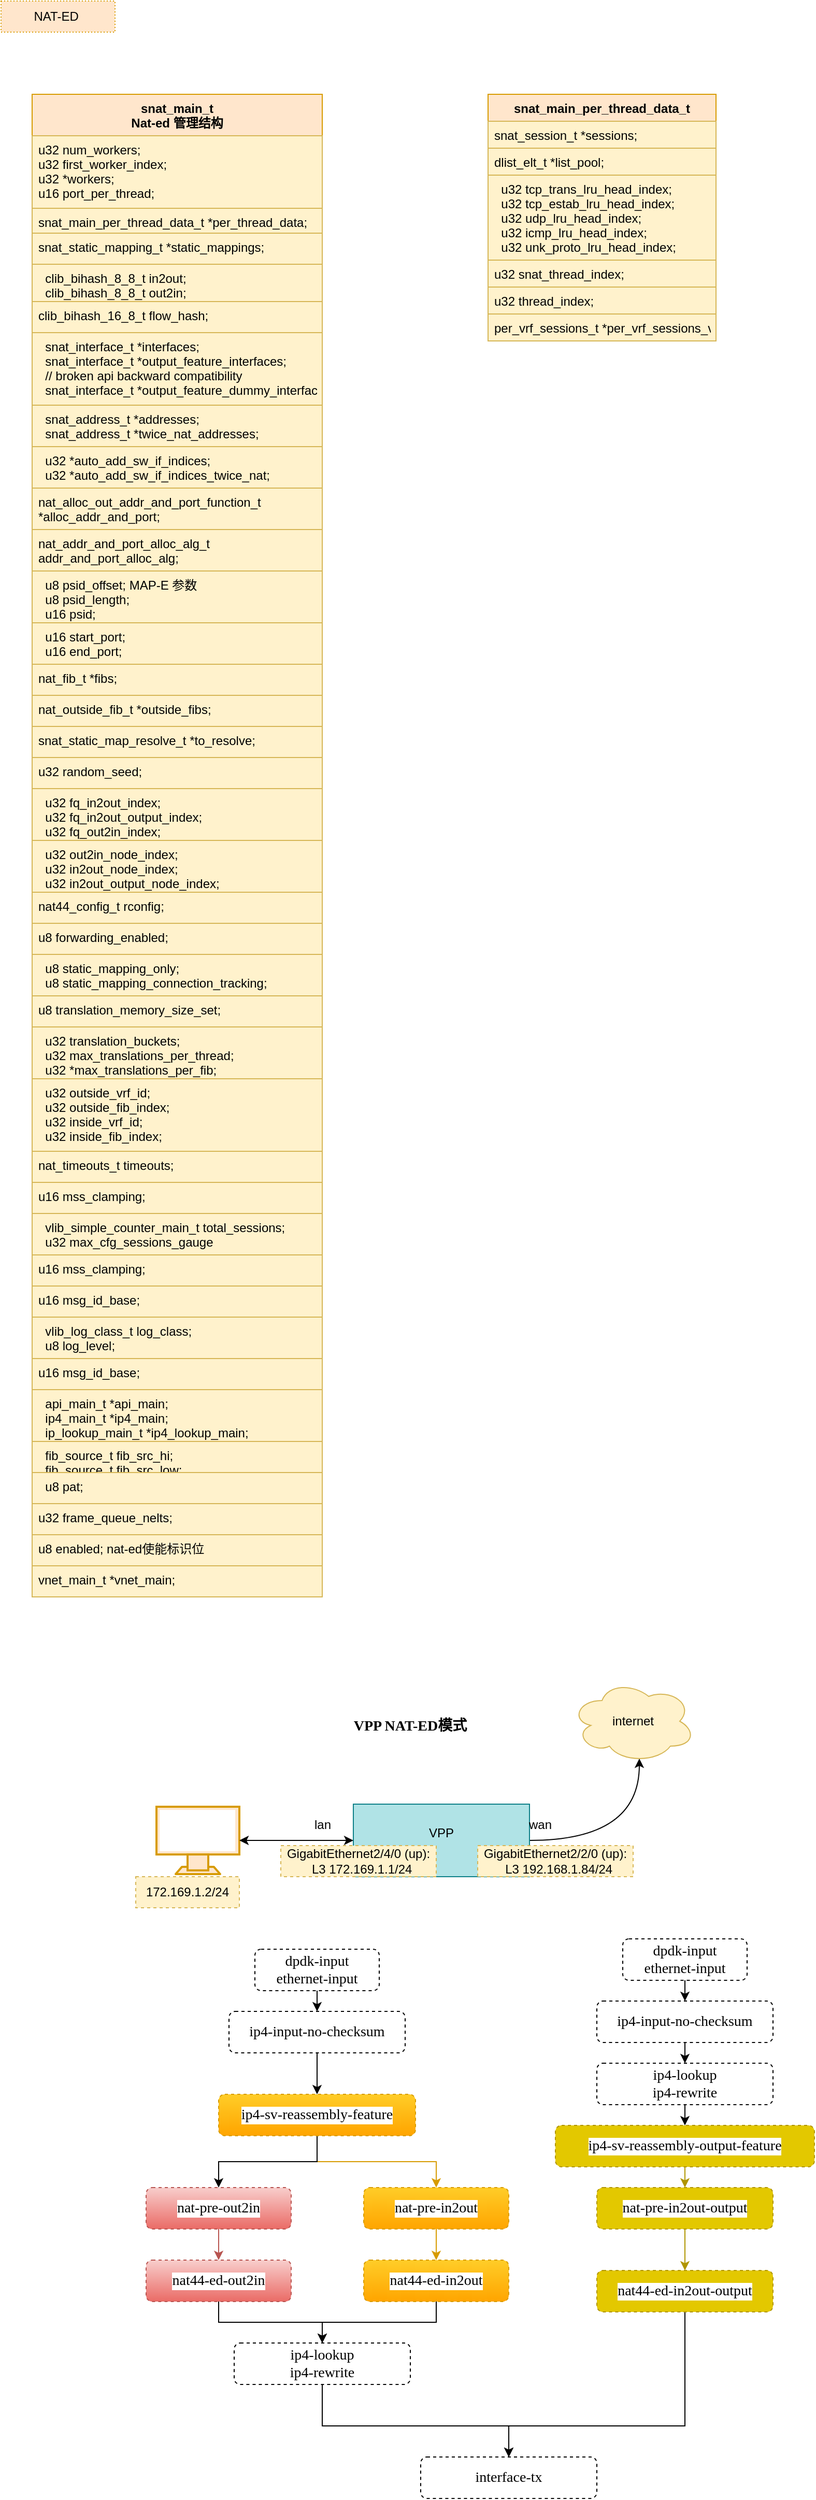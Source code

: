 <mxfile version="16.1.0" type="github">
  <diagram id="l_xTGjEDLuFCOCQ6yGdL" name="Page-1">
    <mxGraphModel dx="2062" dy="1122" grid="1" gridSize="10" guides="1" tooltips="1" connect="1" arrows="1" fold="1" page="1" pageScale="1" pageWidth="827" pageHeight="1169" math="0" shadow="0">
      <root>
        <mxCell id="0" />
        <mxCell id="1" parent="0" />
        <mxCell id="BXAtRn4mZZ8piuDLXr6t-1" value="NAT-ED&amp;nbsp;" style="text;html=1;strokeColor=#d79b00;fillColor=#ffe6cc;align=center;verticalAlign=middle;whiteSpace=wrap;rounded=0;dashed=1;dashPattern=1 2;" parent="1" vertex="1">
          <mxGeometry y="20" width="110" height="30" as="geometry" />
        </mxCell>
        <mxCell id="BXAtRn4mZZ8piuDLXr6t-2" value="snat_main_t&#xa;Nat-ed 管理结构" style="swimlane;fontStyle=1;align=center;verticalAlign=top;childLayout=stackLayout;horizontal=1;startSize=40;horizontalStack=0;resizeParent=1;resizeParentMax=0;resizeLast=0;collapsible=1;marginBottom=0;strokeColor=#d79b00;fillColor=#ffe6cc;" parent="1" vertex="1">
          <mxGeometry x="30" y="110" width="280" height="1450" as="geometry" />
        </mxCell>
        <mxCell id="BXAtRn4mZZ8piuDLXr6t-3" value="u32 num_workers;&#xa;u32 first_worker_index;&#xa;u32 *workers;&#xa;u16 port_per_thread;" style="text;strokeColor=#d6b656;fillColor=#fff2cc;align=left;verticalAlign=top;spacingLeft=4;spacingRight=4;overflow=hidden;rotatable=0;points=[[0,0.5],[1,0.5]];portConstraint=eastwest;" parent="BXAtRn4mZZ8piuDLXr6t-2" vertex="1">
          <mxGeometry y="40" width="280" height="70" as="geometry" />
        </mxCell>
        <mxCell id="BXAtRn4mZZ8piuDLXr6t-5" value="snat_main_per_thread_data_t *per_thread_data;" style="text;strokeColor=#d6b656;fillColor=#fff2cc;align=left;verticalAlign=top;spacingLeft=4;spacingRight=4;overflow=hidden;rotatable=0;points=[[0,0.5],[1,0.5]];portConstraint=eastwest;" parent="BXAtRn4mZZ8piuDLXr6t-2" vertex="1">
          <mxGeometry y="110" width="280" height="24" as="geometry" />
        </mxCell>
        <mxCell id="BXAtRn4mZZ8piuDLXr6t-6" value="snat_static_mapping_t *static_mappings;" style="text;strokeColor=#d6b656;fillColor=#fff2cc;align=left;verticalAlign=top;spacingLeft=4;spacingRight=4;overflow=hidden;rotatable=0;points=[[0,0.5],[1,0.5]];portConstraint=eastwest;" parent="BXAtRn4mZZ8piuDLXr6t-2" vertex="1">
          <mxGeometry y="134" width="280" height="30" as="geometry" />
        </mxCell>
        <mxCell id="BXAtRn4mZZ8piuDLXr6t-7" value="  clib_bihash_8_8_t in2out;&#xa;  clib_bihash_8_8_t out2in;" style="text;strokeColor=#d6b656;fillColor=#fff2cc;align=left;verticalAlign=top;spacingLeft=4;spacingRight=4;overflow=hidden;rotatable=0;points=[[0,0.5],[1,0.5]];portConstraint=eastwest;" parent="BXAtRn4mZZ8piuDLXr6t-2" vertex="1">
          <mxGeometry y="164" width="280" height="36" as="geometry" />
        </mxCell>
        <mxCell id="BXAtRn4mZZ8piuDLXr6t-8" value="clib_bihash_16_8_t flow_hash;" style="text;strokeColor=#d6b656;fillColor=#fff2cc;align=left;verticalAlign=top;spacingLeft=4;spacingRight=4;overflow=hidden;rotatable=0;points=[[0,0.5],[1,0.5]];portConstraint=eastwest;" parent="BXAtRn4mZZ8piuDLXr6t-2" vertex="1">
          <mxGeometry y="200" width="280" height="30" as="geometry" />
        </mxCell>
        <mxCell id="BXAtRn4mZZ8piuDLXr6t-9" value="  snat_interface_t *interfaces;&#xa;  snat_interface_t *output_feature_interfaces;&#xa;  // broken api backward compatibility&#xa;  snat_interface_t *output_feature_dummy_interfaces;" style="text;strokeColor=#d6b656;fillColor=#fff2cc;align=left;verticalAlign=top;spacingLeft=4;spacingRight=4;overflow=hidden;rotatable=0;points=[[0,0.5],[1,0.5]];portConstraint=eastwest;" parent="BXAtRn4mZZ8piuDLXr6t-2" vertex="1">
          <mxGeometry y="230" width="280" height="70" as="geometry" />
        </mxCell>
        <mxCell id="BXAtRn4mZZ8piuDLXr6t-10" value="  snat_address_t *addresses;&#xa;  snat_address_t *twice_nat_addresses;" style="text;strokeColor=#d6b656;fillColor=#fff2cc;align=left;verticalAlign=top;spacingLeft=4;spacingRight=4;overflow=hidden;rotatable=0;points=[[0,0.5],[1,0.5]];portConstraint=eastwest;" parent="BXAtRn4mZZ8piuDLXr6t-2" vertex="1">
          <mxGeometry y="300" width="280" height="40" as="geometry" />
        </mxCell>
        <mxCell id="BXAtRn4mZZ8piuDLXr6t-11" value="  u32 *auto_add_sw_if_indices;&#xa;  u32 *auto_add_sw_if_indices_twice_nat;" style="text;strokeColor=#d6b656;fillColor=#fff2cc;align=left;verticalAlign=top;spacingLeft=4;spacingRight=4;overflow=hidden;rotatable=0;points=[[0,0.5],[1,0.5]];portConstraint=eastwest;" parent="BXAtRn4mZZ8piuDLXr6t-2" vertex="1">
          <mxGeometry y="340" width="280" height="40" as="geometry" />
        </mxCell>
        <mxCell id="BXAtRn4mZZ8piuDLXr6t-12" value="nat_alloc_out_addr_and_port_function_t &#xa;*alloc_addr_and_port;" style="text;strokeColor=#d6b656;fillColor=#fff2cc;align=left;verticalAlign=top;spacingLeft=4;spacingRight=4;overflow=hidden;rotatable=0;points=[[0,0.5],[1,0.5]];portConstraint=eastwest;" parent="BXAtRn4mZZ8piuDLXr6t-2" vertex="1">
          <mxGeometry y="380" width="280" height="40" as="geometry" />
        </mxCell>
        <mxCell id="BXAtRn4mZZ8piuDLXr6t-13" value="nat_addr_and_port_alloc_alg_t &#xa;addr_and_port_alloc_alg;" style="text;strokeColor=#d6b656;fillColor=#fff2cc;align=left;verticalAlign=top;spacingLeft=4;spacingRight=4;overflow=hidden;rotatable=0;points=[[0,0.5],[1,0.5]];portConstraint=eastwest;" parent="BXAtRn4mZZ8piuDLXr6t-2" vertex="1">
          <mxGeometry y="420" width="280" height="40" as="geometry" />
        </mxCell>
        <mxCell id="BXAtRn4mZZ8piuDLXr6t-14" value="  u8 psid_offset; MAP-E 参数&#xa;  u8 psid_length;&#xa;  u16 psid;   " style="text;strokeColor=#d6b656;fillColor=#fff2cc;align=left;verticalAlign=top;spacingLeft=4;spacingRight=4;overflow=hidden;rotatable=0;points=[[0,0.5],[1,0.5]];portConstraint=eastwest;" parent="BXAtRn4mZZ8piuDLXr6t-2" vertex="1">
          <mxGeometry y="460" width="280" height="50" as="geometry" />
        </mxCell>
        <mxCell id="BXAtRn4mZZ8piuDLXr6t-15" value="  u16 start_port;&#xa;  u16 end_port;" style="text;strokeColor=#d6b656;fillColor=#fff2cc;align=left;verticalAlign=top;spacingLeft=4;spacingRight=4;overflow=hidden;rotatable=0;points=[[0,0.5],[1,0.5]];portConstraint=eastwest;" parent="BXAtRn4mZZ8piuDLXr6t-2" vertex="1">
          <mxGeometry y="510" width="280" height="40" as="geometry" />
        </mxCell>
        <mxCell id="BXAtRn4mZZ8piuDLXr6t-16" value="nat_fib_t *fibs;" style="text;strokeColor=#d6b656;fillColor=#fff2cc;align=left;verticalAlign=top;spacingLeft=4;spacingRight=4;overflow=hidden;rotatable=0;points=[[0,0.5],[1,0.5]];portConstraint=eastwest;" parent="BXAtRn4mZZ8piuDLXr6t-2" vertex="1">
          <mxGeometry y="550" width="280" height="30" as="geometry" />
        </mxCell>
        <mxCell id="BXAtRn4mZZ8piuDLXr6t-17" value="nat_outside_fib_t *outside_fibs;" style="text;strokeColor=#d6b656;fillColor=#fff2cc;align=left;verticalAlign=top;spacingLeft=4;spacingRight=4;overflow=hidden;rotatable=0;points=[[0,0.5],[1,0.5]];portConstraint=eastwest;" parent="BXAtRn4mZZ8piuDLXr6t-2" vertex="1">
          <mxGeometry y="580" width="280" height="30" as="geometry" />
        </mxCell>
        <mxCell id="BXAtRn4mZZ8piuDLXr6t-18" value="snat_static_map_resolve_t *to_resolve;" style="text;strokeColor=#d6b656;fillColor=#fff2cc;align=left;verticalAlign=top;spacingLeft=4;spacingRight=4;overflow=hidden;rotatable=0;points=[[0,0.5],[1,0.5]];portConstraint=eastwest;" parent="BXAtRn4mZZ8piuDLXr6t-2" vertex="1">
          <mxGeometry y="610" width="280" height="30" as="geometry" />
        </mxCell>
        <mxCell id="BXAtRn4mZZ8piuDLXr6t-19" value="u32 random_seed;" style="text;strokeColor=#d6b656;fillColor=#fff2cc;align=left;verticalAlign=top;spacingLeft=4;spacingRight=4;overflow=hidden;rotatable=0;points=[[0,0.5],[1,0.5]];portConstraint=eastwest;" parent="BXAtRn4mZZ8piuDLXr6t-2" vertex="1">
          <mxGeometry y="640" width="280" height="30" as="geometry" />
        </mxCell>
        <mxCell id="BXAtRn4mZZ8piuDLXr6t-20" value="  u32 fq_in2out_index;&#xa;  u32 fq_in2out_output_index;&#xa;  u32 fq_out2in_index;" style="text;strokeColor=#d6b656;fillColor=#fff2cc;align=left;verticalAlign=top;spacingLeft=4;spacingRight=4;overflow=hidden;rotatable=0;points=[[0,0.5],[1,0.5]];portConstraint=eastwest;" parent="BXAtRn4mZZ8piuDLXr6t-2" vertex="1">
          <mxGeometry y="670" width="280" height="50" as="geometry" />
        </mxCell>
        <mxCell id="BXAtRn4mZZ8piuDLXr6t-22" value="  u32 out2in_node_index;&#xa;  u32 in2out_node_index;&#xa;  u32 in2out_output_node_index;" style="text;strokeColor=#d6b656;fillColor=#fff2cc;align=left;verticalAlign=top;spacingLeft=4;spacingRight=4;overflow=hidden;rotatable=0;points=[[0,0.5],[1,0.5]];portConstraint=eastwest;" parent="BXAtRn4mZZ8piuDLXr6t-2" vertex="1">
          <mxGeometry y="720" width="280" height="50" as="geometry" />
        </mxCell>
        <mxCell id="BXAtRn4mZZ8piuDLXr6t-21" value="nat44_config_t rconfig;" style="text;strokeColor=#d6b656;fillColor=#fff2cc;align=left;verticalAlign=top;spacingLeft=4;spacingRight=4;overflow=hidden;rotatable=0;points=[[0,0.5],[1,0.5]];portConstraint=eastwest;" parent="BXAtRn4mZZ8piuDLXr6t-2" vertex="1">
          <mxGeometry y="770" width="280" height="30" as="geometry" />
        </mxCell>
        <mxCell id="BXAtRn4mZZ8piuDLXr6t-23" value="u8 forwarding_enabled;" style="text;strokeColor=#d6b656;fillColor=#fff2cc;align=left;verticalAlign=top;spacingLeft=4;spacingRight=4;overflow=hidden;rotatable=0;points=[[0,0.5],[1,0.5]];portConstraint=eastwest;" parent="BXAtRn4mZZ8piuDLXr6t-2" vertex="1">
          <mxGeometry y="800" width="280" height="30" as="geometry" />
        </mxCell>
        <mxCell id="BXAtRn4mZZ8piuDLXr6t-24" value="  u8 static_mapping_only;&#xa;  u8 static_mapping_connection_tracking;" style="text;strokeColor=#d6b656;fillColor=#fff2cc;align=left;verticalAlign=top;spacingLeft=4;spacingRight=4;overflow=hidden;rotatable=0;points=[[0,0.5],[1,0.5]];portConstraint=eastwest;" parent="BXAtRn4mZZ8piuDLXr6t-2" vertex="1">
          <mxGeometry y="830" width="280" height="40" as="geometry" />
        </mxCell>
        <mxCell id="BXAtRn4mZZ8piuDLXr6t-25" value="u8 translation_memory_size_set;" style="text;strokeColor=#d6b656;fillColor=#fff2cc;align=left;verticalAlign=top;spacingLeft=4;spacingRight=4;overflow=hidden;rotatable=0;points=[[0,0.5],[1,0.5]];portConstraint=eastwest;" parent="BXAtRn4mZZ8piuDLXr6t-2" vertex="1">
          <mxGeometry y="870" width="280" height="30" as="geometry" />
        </mxCell>
        <mxCell id="BXAtRn4mZZ8piuDLXr6t-26" value="  u32 translation_buckets;&#xa;  u32 max_translations_per_thread;&#xa;  u32 *max_translations_per_fib;" style="text;strokeColor=#d6b656;fillColor=#fff2cc;align=left;verticalAlign=top;spacingLeft=4;spacingRight=4;overflow=hidden;rotatable=0;points=[[0,0.5],[1,0.5]];portConstraint=eastwest;" parent="BXAtRn4mZZ8piuDLXr6t-2" vertex="1">
          <mxGeometry y="900" width="280" height="50" as="geometry" />
        </mxCell>
        <mxCell id="BXAtRn4mZZ8piuDLXr6t-27" value="  u32 outside_vrf_id;&#xa;  u32 outside_fib_index;&#xa;  u32 inside_vrf_id;&#xa;  u32 inside_fib_index;" style="text;strokeColor=#d6b656;fillColor=#fff2cc;align=left;verticalAlign=top;spacingLeft=4;spacingRight=4;overflow=hidden;rotatable=0;points=[[0,0.5],[1,0.5]];portConstraint=eastwest;" parent="BXAtRn4mZZ8piuDLXr6t-2" vertex="1">
          <mxGeometry y="950" width="280" height="70" as="geometry" />
        </mxCell>
        <mxCell id="BXAtRn4mZZ8piuDLXr6t-28" value="nat_timeouts_t timeouts;" style="text;strokeColor=#d6b656;fillColor=#fff2cc;align=left;verticalAlign=top;spacingLeft=4;spacingRight=4;overflow=hidden;rotatable=0;points=[[0,0.5],[1,0.5]];portConstraint=eastwest;" parent="BXAtRn4mZZ8piuDLXr6t-2" vertex="1">
          <mxGeometry y="1020" width="280" height="30" as="geometry" />
        </mxCell>
        <mxCell id="BXAtRn4mZZ8piuDLXr6t-29" value="u16 mss_clamping;" style="text;strokeColor=#d6b656;fillColor=#fff2cc;align=left;verticalAlign=top;spacingLeft=4;spacingRight=4;overflow=hidden;rotatable=0;points=[[0,0.5],[1,0.5]];portConstraint=eastwest;" parent="BXAtRn4mZZ8piuDLXr6t-2" vertex="1">
          <mxGeometry y="1050" width="280" height="30" as="geometry" />
        </mxCell>
        <mxCell id="BXAtRn4mZZ8piuDLXr6t-30" value="  vlib_simple_counter_main_t total_sessions;&#xa;  u32 max_cfg_sessions_gauge" style="text;strokeColor=#d6b656;fillColor=#fff2cc;align=left;verticalAlign=top;spacingLeft=4;spacingRight=4;overflow=hidden;rotatable=0;points=[[0,0.5],[1,0.5]];portConstraint=eastwest;" parent="BXAtRn4mZZ8piuDLXr6t-2" vertex="1">
          <mxGeometry y="1080" width="280" height="40" as="geometry" />
        </mxCell>
        <mxCell id="BXAtRn4mZZ8piuDLXr6t-31" value="u16 mss_clamping;" style="text;strokeColor=#d6b656;fillColor=#fff2cc;align=left;verticalAlign=top;spacingLeft=4;spacingRight=4;overflow=hidden;rotatable=0;points=[[0,0.5],[1,0.5]];portConstraint=eastwest;" parent="BXAtRn4mZZ8piuDLXr6t-2" vertex="1">
          <mxGeometry y="1120" width="280" height="30" as="geometry" />
        </mxCell>
        <mxCell id="BXAtRn4mZZ8piuDLXr6t-32" value="u16 msg_id_base;" style="text;strokeColor=#d6b656;fillColor=#fff2cc;align=left;verticalAlign=top;spacingLeft=4;spacingRight=4;overflow=hidden;rotatable=0;points=[[0,0.5],[1,0.5]];portConstraint=eastwest;" parent="BXAtRn4mZZ8piuDLXr6t-2" vertex="1">
          <mxGeometry y="1150" width="280" height="30" as="geometry" />
        </mxCell>
        <mxCell id="BXAtRn4mZZ8piuDLXr6t-33" value="  vlib_log_class_t log_class;&#xa;  u8 log_level;" style="text;strokeColor=#d6b656;fillColor=#fff2cc;align=left;verticalAlign=top;spacingLeft=4;spacingRight=4;overflow=hidden;rotatable=0;points=[[0,0.5],[1,0.5]];portConstraint=eastwest;" parent="BXAtRn4mZZ8piuDLXr6t-2" vertex="1">
          <mxGeometry y="1180" width="280" height="40" as="geometry" />
        </mxCell>
        <mxCell id="BXAtRn4mZZ8piuDLXr6t-34" value="u16 msg_id_base;" style="text;strokeColor=#d6b656;fillColor=#fff2cc;align=left;verticalAlign=top;spacingLeft=4;spacingRight=4;overflow=hidden;rotatable=0;points=[[0,0.5],[1,0.5]];portConstraint=eastwest;" parent="BXAtRn4mZZ8piuDLXr6t-2" vertex="1">
          <mxGeometry y="1220" width="280" height="30" as="geometry" />
        </mxCell>
        <mxCell id="BXAtRn4mZZ8piuDLXr6t-35" value="  api_main_t *api_main;&#xa;  ip4_main_t *ip4_main;&#xa;  ip_lookup_main_t *ip4_lookup_main;" style="text;strokeColor=#d6b656;fillColor=#fff2cc;align=left;verticalAlign=top;spacingLeft=4;spacingRight=4;overflow=hidden;rotatable=0;points=[[0,0.5],[1,0.5]];portConstraint=eastwest;" parent="BXAtRn4mZZ8piuDLXr6t-2" vertex="1">
          <mxGeometry y="1250" width="280" height="50" as="geometry" />
        </mxCell>
        <mxCell id="BXAtRn4mZZ8piuDLXr6t-36" value="  fib_source_t fib_src_hi;&#xa;  fib_source_t fib_src_low;" style="text;strokeColor=#d6b656;fillColor=#fff2cc;align=left;verticalAlign=top;spacingLeft=4;spacingRight=4;overflow=hidden;rotatable=0;points=[[0,0.5],[1,0.5]];portConstraint=eastwest;" parent="BXAtRn4mZZ8piuDLXr6t-2" vertex="1">
          <mxGeometry y="1300" width="280" height="30" as="geometry" />
        </mxCell>
        <mxCell id="BXAtRn4mZZ8piuDLXr6t-37" value="  u8 pat;" style="text;strokeColor=#d6b656;fillColor=#fff2cc;align=left;verticalAlign=top;spacingLeft=4;spacingRight=4;overflow=hidden;rotatable=0;points=[[0,0.5],[1,0.5]];portConstraint=eastwest;" parent="BXAtRn4mZZ8piuDLXr6t-2" vertex="1">
          <mxGeometry y="1330" width="280" height="30" as="geometry" />
        </mxCell>
        <mxCell id="BXAtRn4mZZ8piuDLXr6t-38" value="u32 frame_queue_nelts;" style="text;strokeColor=#d6b656;fillColor=#fff2cc;align=left;verticalAlign=top;spacingLeft=4;spacingRight=4;overflow=hidden;rotatable=0;points=[[0,0.5],[1,0.5]];portConstraint=eastwest;" parent="BXAtRn4mZZ8piuDLXr6t-2" vertex="1">
          <mxGeometry y="1360" width="280" height="30" as="geometry" />
        </mxCell>
        <mxCell id="BXAtRn4mZZ8piuDLXr6t-39" value="u8 enabled; nat-ed使能标识位" style="text;strokeColor=#d6b656;fillColor=#fff2cc;align=left;verticalAlign=top;spacingLeft=4;spacingRight=4;overflow=hidden;rotatable=0;points=[[0,0.5],[1,0.5]];portConstraint=eastwest;" parent="BXAtRn4mZZ8piuDLXr6t-2" vertex="1">
          <mxGeometry y="1390" width="280" height="30" as="geometry" />
        </mxCell>
        <mxCell id="BXAtRn4mZZ8piuDLXr6t-40" value="vnet_main_t *vnet_main;" style="text;strokeColor=#d6b656;fillColor=#fff2cc;align=left;verticalAlign=top;spacingLeft=4;spacingRight=4;overflow=hidden;rotatable=0;points=[[0,0.5],[1,0.5]];portConstraint=eastwest;" parent="BXAtRn4mZZ8piuDLXr6t-2" vertex="1">
          <mxGeometry y="1420" width="280" height="30" as="geometry" />
        </mxCell>
        <mxCell id="BXAtRn4mZZ8piuDLXr6t-41" value="snat_main_per_thread_data_t" style="swimlane;fontStyle=1;align=center;verticalAlign=top;childLayout=stackLayout;horizontal=1;startSize=26;horizontalStack=0;resizeParent=1;resizeParentMax=0;resizeLast=0;collapsible=1;marginBottom=0;strokeColor=#d79b00;fillColor=#ffe6cc;" parent="1" vertex="1">
          <mxGeometry x="470" y="110" width="220" height="238" as="geometry" />
        </mxCell>
        <mxCell id="BXAtRn4mZZ8piuDLXr6t-42" value="snat_session_t *sessions;" style="text;strokeColor=#d6b656;fillColor=#fff2cc;align=left;verticalAlign=top;spacingLeft=4;spacingRight=4;overflow=hidden;rotatable=0;points=[[0,0.5],[1,0.5]];portConstraint=eastwest;" parent="BXAtRn4mZZ8piuDLXr6t-41" vertex="1">
          <mxGeometry y="26" width="220" height="26" as="geometry" />
        </mxCell>
        <mxCell id="BXAtRn4mZZ8piuDLXr6t-44" value="dlist_elt_t *list_pool;" style="text;strokeColor=#d6b656;fillColor=#fff2cc;align=left;verticalAlign=top;spacingLeft=4;spacingRight=4;overflow=hidden;rotatable=0;points=[[0,0.5],[1,0.5]];portConstraint=eastwest;" parent="BXAtRn4mZZ8piuDLXr6t-41" vertex="1">
          <mxGeometry y="52" width="220" height="26" as="geometry" />
        </mxCell>
        <mxCell id="BXAtRn4mZZ8piuDLXr6t-45" value="  u32 tcp_trans_lru_head_index;&#xa;  u32 tcp_estab_lru_head_index;&#xa;  u32 udp_lru_head_index;&#xa;  u32 icmp_lru_head_index;&#xa;  u32 unk_proto_lru_head_index;" style="text;strokeColor=#d6b656;fillColor=#fff2cc;align=left;verticalAlign=top;spacingLeft=4;spacingRight=4;overflow=hidden;rotatable=0;points=[[0,0.5],[1,0.5]];portConstraint=eastwest;" parent="BXAtRn4mZZ8piuDLXr6t-41" vertex="1">
          <mxGeometry y="78" width="220" height="82" as="geometry" />
        </mxCell>
        <mxCell id="BXAtRn4mZZ8piuDLXr6t-46" value="u32 snat_thread_index;" style="text;strokeColor=#d6b656;fillColor=#fff2cc;align=left;verticalAlign=top;spacingLeft=4;spacingRight=4;overflow=hidden;rotatable=0;points=[[0,0.5],[1,0.5]];portConstraint=eastwest;" parent="BXAtRn4mZZ8piuDLXr6t-41" vertex="1">
          <mxGeometry y="160" width="220" height="26" as="geometry" />
        </mxCell>
        <mxCell id="BXAtRn4mZZ8piuDLXr6t-47" value="u32 thread_index;" style="text;strokeColor=#d6b656;fillColor=#fff2cc;align=left;verticalAlign=top;spacingLeft=4;spacingRight=4;overflow=hidden;rotatable=0;points=[[0,0.5],[1,0.5]];portConstraint=eastwest;" parent="BXAtRn4mZZ8piuDLXr6t-41" vertex="1">
          <mxGeometry y="186" width="220" height="26" as="geometry" />
        </mxCell>
        <mxCell id="BXAtRn4mZZ8piuDLXr6t-48" value="per_vrf_sessions_t *per_vrf_sessions_vec;" style="text;strokeColor=#d6b656;fillColor=#fff2cc;align=left;verticalAlign=top;spacingLeft=4;spacingRight=4;overflow=hidden;rotatable=0;points=[[0,0.5],[1,0.5]];portConstraint=eastwest;" parent="BXAtRn4mZZ8piuDLXr6t-41" vertex="1">
          <mxGeometry y="212" width="220" height="26" as="geometry" />
        </mxCell>
        <mxCell id="BXAtRn4mZZ8piuDLXr6t-50" value="" style="verticalAlign=top;verticalLabelPosition=bottom;labelPosition=center;align=center;html=1;outlineConnect=0;fillColor=#ffe6cc;strokeColor=#d79b00;gradientDirection=north;strokeWidth=2;shape=mxgraph.networks.monitor;" parent="1" vertex="1">
          <mxGeometry x="150" y="1762.5" width="80" height="65" as="geometry" />
        </mxCell>
        <mxCell id="BXAtRn4mZZ8piuDLXr6t-53" style="edgeStyle=orthogonalEdgeStyle;curved=1;rounded=0;orthogonalLoop=1;jettySize=auto;html=1;exitX=1;exitY=0.5;exitDx=0;exitDy=0;entryX=0.55;entryY=0.95;entryDx=0;entryDy=0;entryPerimeter=0;" parent="1" source="BXAtRn4mZZ8piuDLXr6t-51" target="BXAtRn4mZZ8piuDLXr6t-52" edge="1">
          <mxGeometry relative="1" as="geometry" />
        </mxCell>
        <mxCell id="BXAtRn4mZZ8piuDLXr6t-51" value="VPP&lt;br&gt;&lt;br&gt;" style="rounded=0;whiteSpace=wrap;html=1;strokeColor=#0e8088;fillColor=#b0e3e6;" parent="1" vertex="1">
          <mxGeometry x="340" y="1760" width="170" height="70" as="geometry" />
        </mxCell>
        <mxCell id="BXAtRn4mZZ8piuDLXr6t-52" value="internet" style="ellipse;shape=cloud;whiteSpace=wrap;html=1;strokeColor=#d6b656;fillColor=#fff2cc;" parent="1" vertex="1">
          <mxGeometry x="550" y="1640" width="120" height="80" as="geometry" />
        </mxCell>
        <mxCell id="BXAtRn4mZZ8piuDLXr6t-54" value="&lt;div&gt;GigabitEthernet2/2/0 (up):&lt;/div&gt;&lt;div&gt;&amp;nbsp; L3 192.168.1.84/24&lt;/div&gt;" style="text;html=1;strokeColor=#d6b656;fillColor=#fff2cc;align=center;verticalAlign=middle;whiteSpace=wrap;rounded=0;dashed=1;" parent="1" vertex="1">
          <mxGeometry x="460" y="1800" width="150" height="30" as="geometry" />
        </mxCell>
        <mxCell id="BXAtRn4mZZ8piuDLXr6t-55" value="&lt;div&gt;GigabitEthernet2/4/0 (up):&lt;/div&gt;&lt;div&gt;&amp;nbsp; L3 172.169.1.1/24&lt;/div&gt;" style="text;html=1;strokeColor=#d6b656;fillColor=#fff2cc;align=center;verticalAlign=middle;whiteSpace=wrap;rounded=0;dashed=1;" parent="1" vertex="1">
          <mxGeometry x="270" y="1800" width="150" height="30" as="geometry" />
        </mxCell>
        <mxCell id="BXAtRn4mZZ8piuDLXr6t-56" value="" style="endArrow=classic;startArrow=classic;html=1;rounded=0;curved=1;exitX=1;exitY=0.5;exitDx=0;exitDy=0;exitPerimeter=0;entryX=0;entryY=0.5;entryDx=0;entryDy=0;" parent="1" source="BXAtRn4mZZ8piuDLXr6t-50" target="BXAtRn4mZZ8piuDLXr6t-51" edge="1">
          <mxGeometry width="50" height="50" relative="1" as="geometry">
            <mxPoint x="240" y="1800" as="sourcePoint" />
            <mxPoint x="290" y="1750" as="targetPoint" />
          </mxGeometry>
        </mxCell>
        <mxCell id="BXAtRn4mZZ8piuDLXr6t-57" value="wan" style="text;html=1;align=center;verticalAlign=middle;resizable=0;points=[];autosize=1;strokeColor=none;fillColor=none;" parent="1" vertex="1">
          <mxGeometry x="500" y="1770" width="40" height="20" as="geometry" />
        </mxCell>
        <mxCell id="BXAtRn4mZZ8piuDLXr6t-58" value="lan" style="text;html=1;align=center;verticalAlign=middle;resizable=0;points=[];autosize=1;strokeColor=none;fillColor=none;" parent="1" vertex="1">
          <mxGeometry x="295" y="1770" width="30" height="20" as="geometry" />
        </mxCell>
        <mxCell id="BXAtRn4mZZ8piuDLXr6t-59" value="172.169.1.2/24" style="text;html=1;strokeColor=#d6b656;fillColor=#fff2cc;align=center;verticalAlign=middle;whiteSpace=wrap;rounded=0;dashed=1;" parent="1" vertex="1">
          <mxGeometry x="130" y="1830" width="100" height="30" as="geometry" />
        </mxCell>
        <mxCell id="BXAtRn4mZZ8piuDLXr6t-60" value="VPP NAT-ED模式" style="text;html=1;strokeColor=none;fillColor=none;align=center;verticalAlign=middle;whiteSpace=wrap;rounded=0;dashed=1;fontStyle=1;fontSize=14;labelBackgroundColor=default;labelBorderColor=none;shadow=0;sketch=0;glass=0;fontFamily=Comic Sans MS;" parent="1" vertex="1">
          <mxGeometry x="320" y="1670" width="150" height="30" as="geometry" />
        </mxCell>
        <mxCell id="BXAtRn4mZZ8piuDLXr6t-63" value="" style="edgeStyle=orthogonalEdgeStyle;curved=1;rounded=0;orthogonalLoop=1;jettySize=auto;html=1;fontFamily=Comic Sans MS;fontSize=14;" parent="1" source="BXAtRn4mZZ8piuDLXr6t-61" target="BXAtRn4mZZ8piuDLXr6t-62" edge="1">
          <mxGeometry relative="1" as="geometry" />
        </mxCell>
        <mxCell id="BXAtRn4mZZ8piuDLXr6t-61" value="dpdk-input&lt;br&gt;ethernet-input" style="rounded=1;whiteSpace=wrap;html=1;shadow=0;glass=0;dashed=1;labelBackgroundColor=default;labelBorderColor=none;sketch=0;fontFamily=Comic Sans MS;fontSize=14;strokeColor=default;" parent="1" vertex="1">
          <mxGeometry x="245" y="1900" width="120" height="40" as="geometry" />
        </mxCell>
        <mxCell id="BXAtRn4mZZ8piuDLXr6t-65" value="" style="edgeStyle=orthogonalEdgeStyle;curved=1;rounded=0;orthogonalLoop=1;jettySize=auto;html=1;fontFamily=Comic Sans MS;fontSize=14;" parent="1" source="BXAtRn4mZZ8piuDLXr6t-62" target="BXAtRn4mZZ8piuDLXr6t-64" edge="1">
          <mxGeometry relative="1" as="geometry" />
        </mxCell>
        <mxCell id="BXAtRn4mZZ8piuDLXr6t-62" value="ip4-input-no-checksum" style="rounded=1;whiteSpace=wrap;html=1;shadow=0;glass=0;dashed=1;labelBackgroundColor=default;labelBorderColor=none;sketch=0;fontFamily=Comic Sans MS;fontSize=14;strokeColor=default;" parent="1" vertex="1">
          <mxGeometry x="220" y="1960" width="170" height="40" as="geometry" />
        </mxCell>
        <mxCell id="BXAtRn4mZZ8piuDLXr6t-67" value="" style="edgeStyle=orthogonalEdgeStyle;rounded=0;orthogonalLoop=1;jettySize=auto;html=1;fontFamily=Comic Sans MS;fontSize=14;fillColor=#ffcd28;strokeColor=#d79b00;gradientColor=#ffa500;" parent="1" source="BXAtRn4mZZ8piuDLXr6t-64" target="BXAtRn4mZZ8piuDLXr6t-66" edge="1">
          <mxGeometry relative="1" as="geometry" />
        </mxCell>
        <mxCell id="BXAtRn4mZZ8piuDLXr6t-153" style="edgeStyle=orthogonalEdgeStyle;rounded=0;orthogonalLoop=1;jettySize=auto;html=1;exitX=0.5;exitY=1;exitDx=0;exitDy=0;entryX=0.5;entryY=0;entryDx=0;entryDy=0;fontFamily=Comic Sans MS;fontSize=14;" parent="1" source="BXAtRn4mZZ8piuDLXr6t-64" target="BXAtRn4mZZ8piuDLXr6t-150" edge="1">
          <mxGeometry relative="1" as="geometry" />
        </mxCell>
        <mxCell id="BXAtRn4mZZ8piuDLXr6t-64" value="ip4-sv-reassembly-feature" style="rounded=1;whiteSpace=wrap;html=1;shadow=0;glass=0;dashed=1;labelBackgroundColor=default;labelBorderColor=none;sketch=0;fontFamily=Comic Sans MS;fontSize=14;strokeColor=#d79b00;fillColor=#ffcd28;gradientColor=#ffa500;" parent="1" vertex="1">
          <mxGeometry x="210" y="2040" width="190" height="40" as="geometry" />
        </mxCell>
        <mxCell id="BXAtRn4mZZ8piuDLXr6t-69" value="" style="edgeStyle=orthogonalEdgeStyle;curved=1;rounded=0;orthogonalLoop=1;jettySize=auto;html=1;fontFamily=Comic Sans MS;fontSize=14;fillColor=#ffcd28;strokeColor=#d79b00;gradientColor=#ffa500;" parent="1" source="BXAtRn4mZZ8piuDLXr6t-66" target="BXAtRn4mZZ8piuDLXr6t-68" edge="1">
          <mxGeometry relative="1" as="geometry" />
        </mxCell>
        <mxCell id="BXAtRn4mZZ8piuDLXr6t-66" value="nat-pre-in2out" style="rounded=1;whiteSpace=wrap;html=1;shadow=0;glass=0;dashed=1;labelBackgroundColor=default;labelBorderColor=none;sketch=0;fontFamily=Comic Sans MS;fontSize=14;strokeColor=#d79b00;fillColor=#ffcd28;gradientColor=#ffa500;" parent="1" vertex="1">
          <mxGeometry x="350" y="2130" width="140" height="40" as="geometry" />
        </mxCell>
        <mxCell id="BXAtRn4mZZ8piuDLXr6t-73" value="" style="edgeStyle=orthogonalEdgeStyle;rounded=0;orthogonalLoop=1;jettySize=auto;html=1;fontFamily=Comic Sans MS;fontSize=14;" parent="1" source="BXAtRn4mZZ8piuDLXr6t-68" target="BXAtRn4mZZ8piuDLXr6t-70" edge="1">
          <mxGeometry relative="1" as="geometry" />
        </mxCell>
        <mxCell id="BXAtRn4mZZ8piuDLXr6t-68" value="nat44-ed-in2out" style="rounded=1;whiteSpace=wrap;html=1;shadow=0;glass=0;dashed=1;labelBackgroundColor=default;labelBorderColor=none;sketch=0;fontFamily=Comic Sans MS;fontSize=14;strokeColor=#d79b00;fillColor=#ffcd28;gradientColor=#ffa500;" parent="1" vertex="1">
          <mxGeometry x="350" y="2200" width="140" height="40" as="geometry" />
        </mxCell>
        <mxCell id="BXAtRn4mZZ8piuDLXr6t-75" value="" style="edgeStyle=orthogonalEdgeStyle;rounded=0;orthogonalLoop=1;jettySize=auto;html=1;fontFamily=Comic Sans MS;fontSize=14;" parent="1" source="BXAtRn4mZZ8piuDLXr6t-70" target="BXAtRn4mZZ8piuDLXr6t-74" edge="1">
          <mxGeometry relative="1" as="geometry">
            <Array as="points">
              <mxPoint x="310" y="2360" />
              <mxPoint x="490" y="2360" />
            </Array>
          </mxGeometry>
        </mxCell>
        <mxCell id="BXAtRn4mZZ8piuDLXr6t-70" value="ip4-lookup&lt;br&gt;ip4-rewrite" style="rounded=1;whiteSpace=wrap;html=1;shadow=0;glass=0;dashed=1;labelBackgroundColor=default;labelBorderColor=none;sketch=0;fontFamily=Comic Sans MS;fontSize=14;strokeColor=default;" parent="1" vertex="1">
          <mxGeometry x="225" y="2280" width="170" height="40" as="geometry" />
        </mxCell>
        <mxCell id="BXAtRn4mZZ8piuDLXr6t-74" value="interface-tx" style="rounded=1;whiteSpace=wrap;html=1;shadow=0;glass=0;dashed=1;labelBackgroundColor=default;labelBorderColor=none;sketch=0;fontFamily=Comic Sans MS;fontSize=14;strokeColor=default;" parent="1" vertex="1">
          <mxGeometry x="405" y="2390" width="170" height="40" as="geometry" />
        </mxCell>
        <mxCell id="BXAtRn4mZZ8piuDLXr6t-76" value="" style="edgeStyle=orthogonalEdgeStyle;curved=1;rounded=0;orthogonalLoop=1;jettySize=auto;html=1;fontFamily=Comic Sans MS;fontSize=14;" parent="1" source="BXAtRn4mZZ8piuDLXr6t-77" target="BXAtRn4mZZ8piuDLXr6t-78" edge="1">
          <mxGeometry relative="1" as="geometry" />
        </mxCell>
        <mxCell id="BXAtRn4mZZ8piuDLXr6t-77" value="dpdk-input&lt;br&gt;ethernet-input" style="rounded=1;whiteSpace=wrap;html=1;shadow=0;glass=0;dashed=1;labelBackgroundColor=default;labelBorderColor=none;sketch=0;fontFamily=Comic Sans MS;fontSize=14;strokeColor=default;" parent="1" vertex="1">
          <mxGeometry x="600" y="1890" width="120" height="40" as="geometry" />
        </mxCell>
        <mxCell id="BXAtRn4mZZ8piuDLXr6t-80" value="" style="edgeStyle=orthogonalEdgeStyle;curved=1;rounded=0;orthogonalLoop=1;jettySize=auto;html=1;fontFamily=Comic Sans MS;fontSize=14;" parent="1" source="BXAtRn4mZZ8piuDLXr6t-78" target="BXAtRn4mZZ8piuDLXr6t-79" edge="1">
          <mxGeometry relative="1" as="geometry" />
        </mxCell>
        <mxCell id="BXAtRn4mZZ8piuDLXr6t-78" value="ip4-input-no-checksum" style="rounded=1;whiteSpace=wrap;html=1;shadow=0;glass=0;dashed=1;labelBackgroundColor=default;labelBorderColor=none;sketch=0;fontFamily=Comic Sans MS;fontSize=14;strokeColor=default;" parent="1" vertex="1">
          <mxGeometry x="575" y="1950" width="170" height="40" as="geometry" />
        </mxCell>
        <mxCell id="BXAtRn4mZZ8piuDLXr6t-82" value="" style="edgeStyle=orthogonalEdgeStyle;curved=1;rounded=0;orthogonalLoop=1;jettySize=auto;html=1;fontFamily=Comic Sans MS;fontSize=14;" parent="1" source="BXAtRn4mZZ8piuDLXr6t-79" target="BXAtRn4mZZ8piuDLXr6t-81" edge="1">
          <mxGeometry relative="1" as="geometry" />
        </mxCell>
        <mxCell id="BXAtRn4mZZ8piuDLXr6t-79" value="ip4-lookup&lt;br&gt;ip4-rewrite" style="rounded=1;whiteSpace=wrap;html=1;shadow=0;glass=0;dashed=1;labelBackgroundColor=default;labelBorderColor=none;sketch=0;fontFamily=Comic Sans MS;fontSize=14;strokeColor=default;" parent="1" vertex="1">
          <mxGeometry x="575" y="2010" width="170" height="40" as="geometry" />
        </mxCell>
        <mxCell id="BXAtRn4mZZ8piuDLXr6t-84" value="" style="edgeStyle=orthogonalEdgeStyle;curved=1;rounded=0;orthogonalLoop=1;jettySize=auto;html=1;fontFamily=Comic Sans MS;fontSize=14;fillColor=#e3c800;strokeColor=#B09500;" parent="1" source="BXAtRn4mZZ8piuDLXr6t-81" target="BXAtRn4mZZ8piuDLXr6t-83" edge="1">
          <mxGeometry relative="1" as="geometry" />
        </mxCell>
        <mxCell id="BXAtRn4mZZ8piuDLXr6t-81" value="ip4-sv-reassembly-output-feature" style="rounded=1;whiteSpace=wrap;html=1;shadow=0;glass=0;dashed=1;labelBackgroundColor=default;labelBorderColor=none;sketch=0;fontFamily=Comic Sans MS;fontSize=14;strokeColor=#B09500;fillColor=#e3c800;fontColor=#000000;" parent="1" vertex="1">
          <mxGeometry x="535" y="2070" width="250" height="40" as="geometry" />
        </mxCell>
        <mxCell id="BXAtRn4mZZ8piuDLXr6t-86" value="" style="edgeStyle=orthogonalEdgeStyle;curved=1;rounded=0;orthogonalLoop=1;jettySize=auto;html=1;fontFamily=Comic Sans MS;fontSize=14;fillColor=#e3c800;strokeColor=#B09500;" parent="1" source="BXAtRn4mZZ8piuDLXr6t-83" target="BXAtRn4mZZ8piuDLXr6t-85" edge="1">
          <mxGeometry relative="1" as="geometry" />
        </mxCell>
        <mxCell id="BXAtRn4mZZ8piuDLXr6t-83" value="nat-pre-in2out-output" style="rounded=1;whiteSpace=wrap;html=1;shadow=0;glass=0;dashed=1;labelBackgroundColor=default;labelBorderColor=none;sketch=0;fontFamily=Comic Sans MS;fontSize=14;strokeColor=#B09500;fillColor=#e3c800;fontColor=#000000;" parent="1" vertex="1">
          <mxGeometry x="575" y="2130" width="170" height="40" as="geometry" />
        </mxCell>
        <mxCell id="BXAtRn4mZZ8piuDLXr6t-87" value="" style="edgeStyle=orthogonalEdgeStyle;rounded=0;orthogonalLoop=1;jettySize=auto;html=1;fontFamily=Comic Sans MS;fontSize=14;" parent="1" source="BXAtRn4mZZ8piuDLXr6t-85" target="BXAtRn4mZZ8piuDLXr6t-74" edge="1">
          <mxGeometry relative="1" as="geometry">
            <Array as="points">
              <mxPoint x="660" y="2360" />
              <mxPoint x="490" y="2360" />
            </Array>
          </mxGeometry>
        </mxCell>
        <mxCell id="BXAtRn4mZZ8piuDLXr6t-85" value="nat44-ed-in2out-output" style="rounded=1;whiteSpace=wrap;html=1;shadow=0;glass=0;dashed=1;labelBackgroundColor=default;labelBorderColor=none;sketch=0;fontFamily=Comic Sans MS;fontSize=14;strokeColor=#B09500;fillColor=#e3c800;fontColor=#000000;" parent="1" vertex="1">
          <mxGeometry x="575" y="2210" width="170" height="40" as="geometry" />
        </mxCell>
        <mxCell id="BXAtRn4mZZ8piuDLXr6t-149" value="" style="edgeStyle=orthogonalEdgeStyle;curved=1;rounded=0;orthogonalLoop=1;jettySize=auto;html=1;fontFamily=Comic Sans MS;fontSize=14;fillColor=#f8cecc;strokeColor=#b85450;gradientColor=#ea6b66;" parent="1" source="BXAtRn4mZZ8piuDLXr6t-150" target="BXAtRn4mZZ8piuDLXr6t-151" edge="1">
          <mxGeometry relative="1" as="geometry" />
        </mxCell>
        <mxCell id="BXAtRn4mZZ8piuDLXr6t-150" value="nat-pre-out2in" style="rounded=1;whiteSpace=wrap;html=1;shadow=0;glass=0;dashed=1;labelBackgroundColor=default;labelBorderColor=none;sketch=0;fontFamily=Comic Sans MS;fontSize=14;strokeColor=#b85450;fillColor=#f8cecc;gradientColor=#ea6b66;" parent="1" vertex="1">
          <mxGeometry x="140" y="2130" width="140" height="40" as="geometry" />
        </mxCell>
        <mxCell id="BXAtRn4mZZ8piuDLXr6t-154" style="edgeStyle=orthogonalEdgeStyle;rounded=0;orthogonalLoop=1;jettySize=auto;html=1;exitX=0.5;exitY=1;exitDx=0;exitDy=0;entryX=0.5;entryY=0;entryDx=0;entryDy=0;fontFamily=Comic Sans MS;fontSize=14;" parent="1" source="BXAtRn4mZZ8piuDLXr6t-151" target="BXAtRn4mZZ8piuDLXr6t-70" edge="1">
          <mxGeometry relative="1" as="geometry" />
        </mxCell>
        <mxCell id="BXAtRn4mZZ8piuDLXr6t-151" value="nat44-ed-out2in" style="rounded=1;whiteSpace=wrap;html=1;shadow=0;glass=0;dashed=1;labelBackgroundColor=default;labelBorderColor=none;sketch=0;fontFamily=Comic Sans MS;fontSize=14;strokeColor=#b85450;fillColor=#f8cecc;gradientColor=#ea6b66;" parent="1" vertex="1">
          <mxGeometry x="140" y="2200" width="140" height="40" as="geometry" />
        </mxCell>
      </root>
    </mxGraphModel>
  </diagram>
</mxfile>
